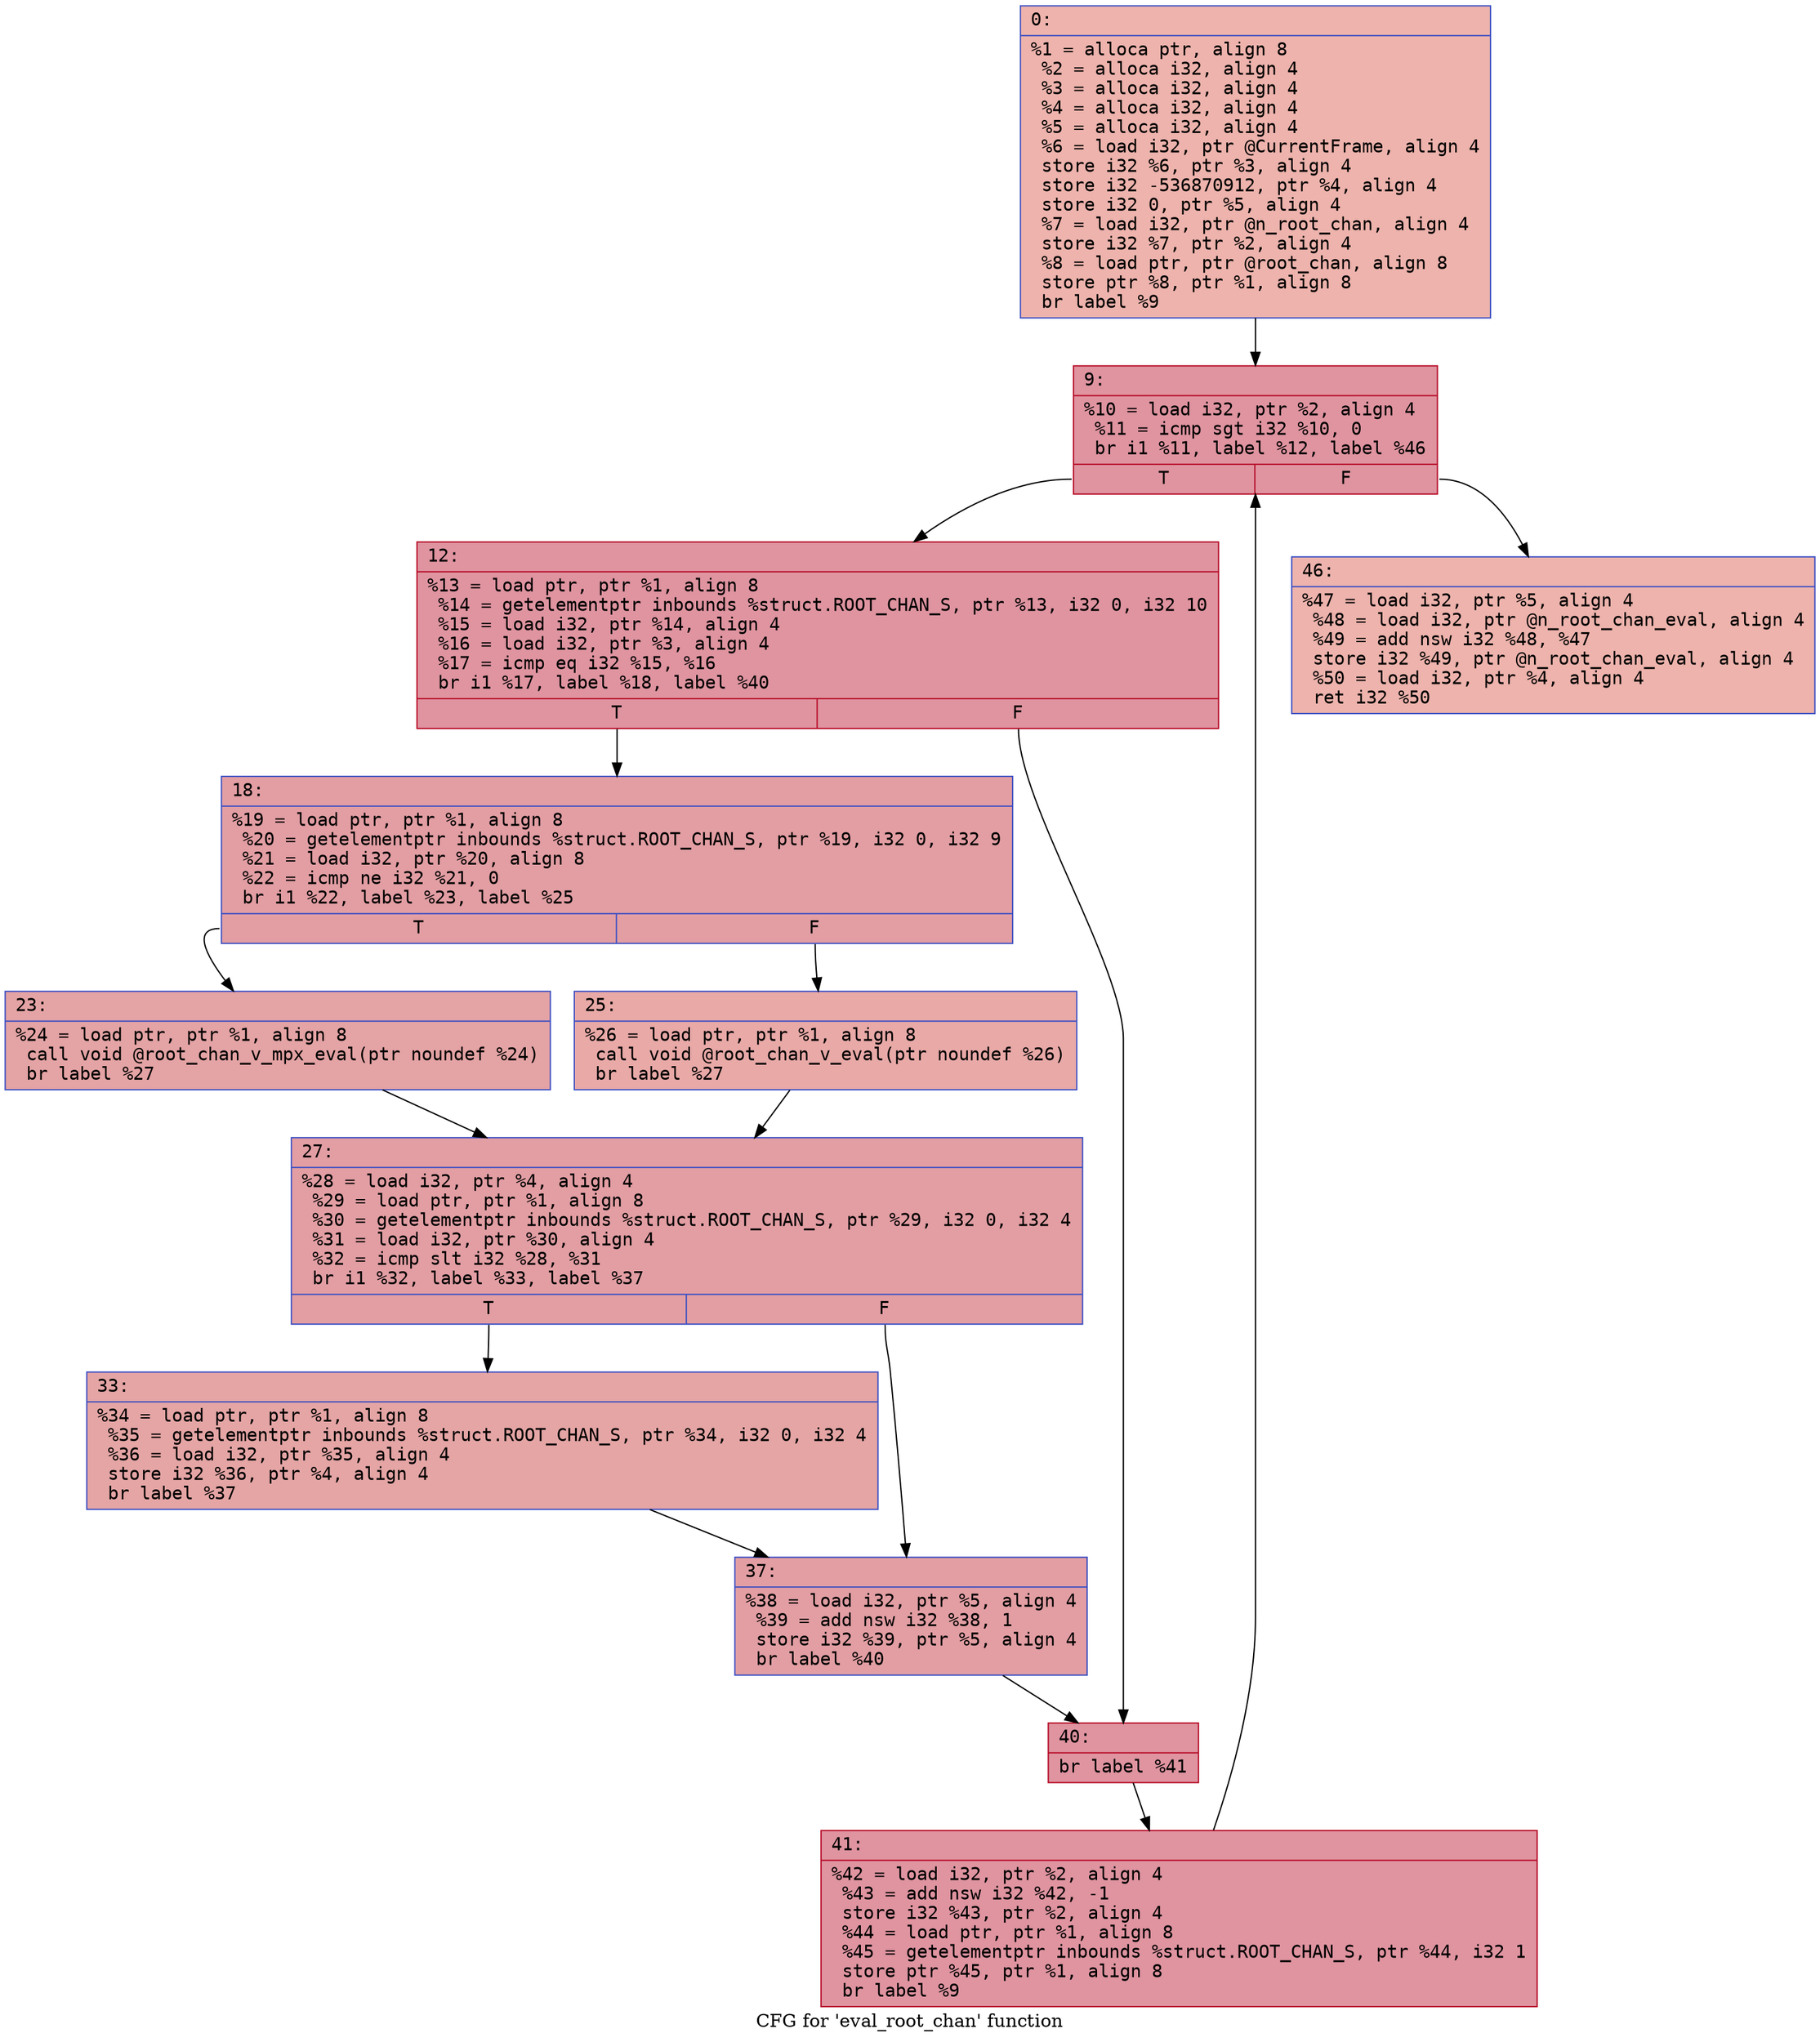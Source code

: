 digraph "CFG for 'eval_root_chan' function" {
	label="CFG for 'eval_root_chan' function";

	Node0x600002029720 [shape=record,color="#3d50c3ff", style=filled, fillcolor="#d6524470" fontname="Courier",label="{0:\l|  %1 = alloca ptr, align 8\l  %2 = alloca i32, align 4\l  %3 = alloca i32, align 4\l  %4 = alloca i32, align 4\l  %5 = alloca i32, align 4\l  %6 = load i32, ptr @CurrentFrame, align 4\l  store i32 %6, ptr %3, align 4\l  store i32 -536870912, ptr %4, align 4\l  store i32 0, ptr %5, align 4\l  %7 = load i32, ptr @n_root_chan, align 4\l  store i32 %7, ptr %2, align 4\l  %8 = load ptr, ptr @root_chan, align 8\l  store ptr %8, ptr %1, align 8\l  br label %9\l}"];
	Node0x600002029720 -> Node0x600002029770[tooltip="0 -> 9\nProbability 100.00%" ];
	Node0x600002029770 [shape=record,color="#b70d28ff", style=filled, fillcolor="#b70d2870" fontname="Courier",label="{9:\l|  %10 = load i32, ptr %2, align 4\l  %11 = icmp sgt i32 %10, 0\l  br i1 %11, label %12, label %46\l|{<s0>T|<s1>F}}"];
	Node0x600002029770:s0 -> Node0x6000020297c0[tooltip="9 -> 12\nProbability 96.88%" ];
	Node0x600002029770:s1 -> Node0x600002029a90[tooltip="9 -> 46\nProbability 3.12%" ];
	Node0x6000020297c0 [shape=record,color="#b70d28ff", style=filled, fillcolor="#b70d2870" fontname="Courier",label="{12:\l|  %13 = load ptr, ptr %1, align 8\l  %14 = getelementptr inbounds %struct.ROOT_CHAN_S, ptr %13, i32 0, i32 10\l  %15 = load i32, ptr %14, align 4\l  %16 = load i32, ptr %3, align 4\l  %17 = icmp eq i32 %15, %16\l  br i1 %17, label %18, label %40\l|{<s0>T|<s1>F}}"];
	Node0x6000020297c0:s0 -> Node0x600002029810[tooltip="12 -> 18\nProbability 50.00%" ];
	Node0x6000020297c0:s1 -> Node0x6000020299f0[tooltip="12 -> 40\nProbability 50.00%" ];
	Node0x600002029810 [shape=record,color="#3d50c3ff", style=filled, fillcolor="#be242e70" fontname="Courier",label="{18:\l|  %19 = load ptr, ptr %1, align 8\l  %20 = getelementptr inbounds %struct.ROOT_CHAN_S, ptr %19, i32 0, i32 9\l  %21 = load i32, ptr %20, align 8\l  %22 = icmp ne i32 %21, 0\l  br i1 %22, label %23, label %25\l|{<s0>T|<s1>F}}"];
	Node0x600002029810:s0 -> Node0x600002029860[tooltip="18 -> 23\nProbability 62.50%" ];
	Node0x600002029810:s1 -> Node0x6000020298b0[tooltip="18 -> 25\nProbability 37.50%" ];
	Node0x600002029860 [shape=record,color="#3d50c3ff", style=filled, fillcolor="#c32e3170" fontname="Courier",label="{23:\l|  %24 = load ptr, ptr %1, align 8\l  call void @root_chan_v_mpx_eval(ptr noundef %24)\l  br label %27\l}"];
	Node0x600002029860 -> Node0x600002029900[tooltip="23 -> 27\nProbability 100.00%" ];
	Node0x6000020298b0 [shape=record,color="#3d50c3ff", style=filled, fillcolor="#ca3b3770" fontname="Courier",label="{25:\l|  %26 = load ptr, ptr %1, align 8\l  call void @root_chan_v_eval(ptr noundef %26)\l  br label %27\l}"];
	Node0x6000020298b0 -> Node0x600002029900[tooltip="25 -> 27\nProbability 100.00%" ];
	Node0x600002029900 [shape=record,color="#3d50c3ff", style=filled, fillcolor="#be242e70" fontname="Courier",label="{27:\l|  %28 = load i32, ptr %4, align 4\l  %29 = load ptr, ptr %1, align 8\l  %30 = getelementptr inbounds %struct.ROOT_CHAN_S, ptr %29, i32 0, i32 4\l  %31 = load i32, ptr %30, align 4\l  %32 = icmp slt i32 %28, %31\l  br i1 %32, label %33, label %37\l|{<s0>T|<s1>F}}"];
	Node0x600002029900:s0 -> Node0x600002029950[tooltip="27 -> 33\nProbability 50.00%" ];
	Node0x600002029900:s1 -> Node0x6000020299a0[tooltip="27 -> 37\nProbability 50.00%" ];
	Node0x600002029950 [shape=record,color="#3d50c3ff", style=filled, fillcolor="#c5333470" fontname="Courier",label="{33:\l|  %34 = load ptr, ptr %1, align 8\l  %35 = getelementptr inbounds %struct.ROOT_CHAN_S, ptr %34, i32 0, i32 4\l  %36 = load i32, ptr %35, align 4\l  store i32 %36, ptr %4, align 4\l  br label %37\l}"];
	Node0x600002029950 -> Node0x6000020299a0[tooltip="33 -> 37\nProbability 100.00%" ];
	Node0x6000020299a0 [shape=record,color="#3d50c3ff", style=filled, fillcolor="#be242e70" fontname="Courier",label="{37:\l|  %38 = load i32, ptr %5, align 4\l  %39 = add nsw i32 %38, 1\l  store i32 %39, ptr %5, align 4\l  br label %40\l}"];
	Node0x6000020299a0 -> Node0x6000020299f0[tooltip="37 -> 40\nProbability 100.00%" ];
	Node0x6000020299f0 [shape=record,color="#b70d28ff", style=filled, fillcolor="#b70d2870" fontname="Courier",label="{40:\l|  br label %41\l}"];
	Node0x6000020299f0 -> Node0x600002029a40[tooltip="40 -> 41\nProbability 100.00%" ];
	Node0x600002029a40 [shape=record,color="#b70d28ff", style=filled, fillcolor="#b70d2870" fontname="Courier",label="{41:\l|  %42 = load i32, ptr %2, align 4\l  %43 = add nsw i32 %42, -1\l  store i32 %43, ptr %2, align 4\l  %44 = load ptr, ptr %1, align 8\l  %45 = getelementptr inbounds %struct.ROOT_CHAN_S, ptr %44, i32 1\l  store ptr %45, ptr %1, align 8\l  br label %9\l}"];
	Node0x600002029a40 -> Node0x600002029770[tooltip="41 -> 9\nProbability 100.00%" ];
	Node0x600002029a90 [shape=record,color="#3d50c3ff", style=filled, fillcolor="#d6524470" fontname="Courier",label="{46:\l|  %47 = load i32, ptr %5, align 4\l  %48 = load i32, ptr @n_root_chan_eval, align 4\l  %49 = add nsw i32 %48, %47\l  store i32 %49, ptr @n_root_chan_eval, align 4\l  %50 = load i32, ptr %4, align 4\l  ret i32 %50\l}"];
}
